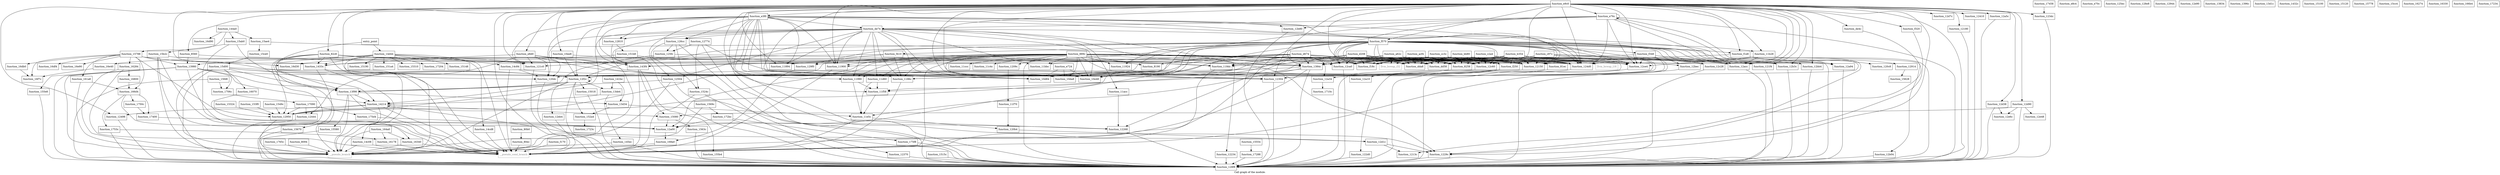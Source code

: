 digraph "Call graph of the module." {
  label="Call graph of the module.";
  node [shape=record];

  Node_function_d208 [label="{function_d208}"];
  Node_function_1186c [label="{function_1186c}"];
  Node_function_e8c4 [label="{function_e8c4}"];
  Node_function_e8d0 [label="{function_e8d0}"];
  Node_function_11894 [label="{function_11894}"];
  Node_function_d674 [label="{function_d674}"];
  Node_function_e9c0 [label="{function_e9c0}"];
  Node_function_dd58 [label="{function_dd58}"];
  Node_function_e724 [label="{function_e724}"];
  Node_function_f570 [label="{function_f570}"];
  Node_function_f170 [label="{function_f170}"];
  Node_function_118dc [label="{function_118dc}"];
  Node_function_f18c [label="{function_f18c}"];
  Node_function_f1e8 [label="{function_f1e8}"];
  Node_function_11900 [label="{function_11900}"];
  Node_function_10da8 [label="{function_10da8}"];
  Node_function_11ccc [label="{function_11ccc}"];
  Node_function_10e48 [label="{function_10e48}"];
  Node_function_11924 [label="{function_11924}"];
  Node_function_dda8 [label="{function_dda8}"];
  Node_function_de4c [label="{function_de4c}"];
  Node_function_11f70 [label="{function_11f70}"];
  Node_function_10d84 [label="{function_10d84}"];
  Node_function_e76c [label="{function_e76c}"];
  Node_function_11990 [label="{function_11990}"];
  Node_function_f250 [label="{function_f250}"];
  Node_function_f320 [label="{function_f320}"];
  Node_function_11acc [label="{function_11acc}"];
  Node_function_f348 [label="{function_f348}"];
  Node_function_11b28 [label="{function_11b28}"];
  Node_function_11d60 [label="{function_11d60}"];
  Node_function_10ee8 [label="{function_10ee8}"];
  Node_function_11e5c [label="{function_11e5c}"];
  Node_function_de74 [label="{function_de74}"];
  Node_function_e3f0 [label="{function_e3f0}"];
  Node_function_e70c [label="{function_e70c}"];
  Node_function_11bbc [label="{function_11bbc}"];
  Node_function_f410 [label="{function_f410}"];
  Node_function_11c4c [label="{function_11c4c}"];
  Node_function_1209c [label="{function_1209c}"];
  Node_function_120b4 [label="{function_120b4}"];
  Node_function_120c8 [label="{function_120c8}"];
  Node_function_120dc [label="{function_120dc}"];
  Node_function_1213c [label="{function_1213c}"];
  Node_function_12150 [label="{function_12150}"];
  Node_function_145ec [label="{function_145ec}"];
  Node_function_12180 [label="{function_12180}"];
  Node_function_121c0 [label="{function_121c0}"];
  Node_function_121f4 [label="{function_121f4}"];
  Node_function_12234 [label="{function_12234}"];
  Node_function_12268 [label="{function_12268}"];
  Node_function_1229c [label="{function_1229c}"];
  Node_function_122d0 [label="{function_122d0}"];
  Node_function_12304 [label="{function_12304}"];
  Node_function_12370 [label="{function_12370}"];
  Node_function_123dc [label="{function_123dc}"];
  Node_function_12410 [label="{function_12410}"];
  Node_function_12444 [label="{function_12444}"];
  Node_function_12498 [label="{function_12498}"];
  Node_function_124d0 [label="{function_124d0}"];
  Node_function_12504 [label="{function_12504}"];
  Node_function_125ec [label="{function_125ec}"];
  Node_function_125fc [label="{function_125fc}"];
  Node_function_126cc [label="{function_126cc}"];
  Node_function_12774 [label="{function_12774}"];
  Node_function_12810 [label="{function_12810}"];
  Node_function_128e8 [label="{function_128e8}"];
  Node_function_128f8 [label="{function_128f8}"];
  Node_function_12914 [label="{function_12914}"];
  Node_function_12944 [label="{function_12944}"];
  Node_function_12950 [label="{function_12950}"];
  Node_function_129f0 [label="{function_129f0}"];
  Node_function_12a00 [label="{function_12a00}"];
  Node_function_12a10 [label="{function_12a10}"];
  Node_function_12a34 [label="{function_12a34}"];
  Node_function_12a5c [label="{function_12a5c}"];
  Node_function_12a94 [label="{function_12a94}"];
  Node_function_12acc [label="{function_12acc}"];
  Node_function_12b04 [label="{function_12b04}"];
  Node_function_12b3c [label="{function_12b3c}"];
  Node_function_12b80 [label="{function_12b80}"];
  Node_function_12bb4 [label="{function_12bb4}"];
  Node_function_12bec [label="{function_12bec}"];
  Node_function_12c28 [label="{function_12c28}"];
  Node_function_12c60 [label="{function_12c60}"];
  Node_function_12ca0 [label="{function_12ca0}"];
  Node_function_12ce4 [label="{function_12ce4}"];
  Node_function_12d1c [label="{function_12d1c}"];
  Node_function_12d38 [label="{function_12d38}"];
  Node_function_12d7c [label="{function_12d7c}"];
  Node_function_12d90 [label="{function_12d90}"];
  Node_function_12e48 [label="{function_12e48}"];
  Node_function_12e6c [label="{function_12e6c}"];
  Node_function_12e90 [label="{function_12e90}"];
  Node_function_12eb4 [label="{function_12eb4}"];
  Node_function_12f2c [label="{function_12f2c}"];
  Node_function_13834 [label="{function_13834}"];
  Node_function_1384c [label="{function_1384c}"];
  Node_function_1396c [label="{function_1396c}"];
  Node_function_13980 [label="{function_13980}"];
  Node_function_13d1c [label="{function_13d1c}"];
  Node_function_13d34 [label="{function_13d34}"];
  Node_function_13de4 [label="{function_13de4}"];
  Node_function_13f98 [label="{function_13f98}"];
  Node_function_141bc [label="{function_141bc}"];
  Node_function_14214 [label="{function_14214}"];
  Node_function_1432c [label="{function_1432c}"];
  Node_function_1433c [label="{function_1433c}"];
  Node_function_143f4 [label="{function_143f4}"];
  Node_function_144a0 [label="{function_144a0}"];
  Node_function_14c08 [label="{function_14c08}"];
  Node_function_14c84 [label="{function_14c84}"];
  Node_function_14cd8 [label="{function_14cd8}"];
  Node_function_14d44 [label="{function_14d44}"];
  Node_function_15018 [label="{function_15018}"];
  Node_function_15080 [label="{function_15080}"];
  Node_function_15100 [label="{function_15100}"];
  Node_function_15120 [label="{function_15120}"];
  Node_function_15148 [label="{function_15148}"];
  Node_function_1515c [label="{function_1515c}"];
  Node_function_15190 [label="{function_15190}"];
  Node_function_151a4 [label="{function_151a4}"];
  Node_function_151b8 [label="{function_151b8}"];
  Node_function_1524c [label="{function_1524c}"];
  Node_function_152a4 [label="{function_152a4}"];
  Node_function_15310 [label="{function_15310}"];
  Node_function_15324 [label="{function_15324}"];
  Node_function_153f0 [label="{function_153f0}"];
  Node_function_1549c [label="{function_1549c}"];
  Node_function_15554 [label="{function_15554}"];
  Node_function_15580 [label="{function_15580}"];
  Node_function_155b4 [label="{function_155b4}"];
  Node_function_155e8 [label="{function_155e8}"];
  Node_function_15628 [label="{function_15628}"];
  Node_function_1563c [label="{function_1563c}"];
  Node_function_15670 [label="{function_15670}"];
  Node_function_1569c [label="{function_1569c}"];
  Node_function_15778 [label="{function_15778}"];
  Node_function_15788 [label="{function_15788}"];
  Node_function_15ab0 [label="{function_15ab0}"];
  Node_function_15ae4 [label="{function_15ae4}"];
  Node_function_15b2c [label="{function_15b2c}"];
  Node_function_15cc4 [label="{function_15cc4}"];
  Node_function_15ce0 [label="{function_15ce0}"];
  Node_function_15d00 [label="{function_15d00}"];
  Node_function_15fd8 [label="{function_15fd8}"];
  Node_function_16070 [label="{function_16070}"];
  Node_function_16178 [label="{function_16178}"];
  Node_function_161a8 [label="{function_161a8}"];
  Node_function_16274 [label="{function_16274}"];
  Node_function_16284 [label="{function_16284}"];
  Node_function_16330 [label="{function_16330}"];
  Node_function_16340 [label="{function_16340}"];
  Node_function_164a0 [label="{function_164a0}"];
  Node_function_166b4 [label="{function_166b4}"];
  Node_function_166d4 [label="{function_166d4}"];
  Node_function_16800 [label="{function_16800}"];
  Node_function_168a0 [label="{function_168a0}"];
  Node_function_16d30 [label="{function_16d30}"];
  Node_function_16d90 [label="{function_16d90}"];
  Node_function_16db0 [label="{function_16db0}"];
  Node_function_16df4 [label="{function_16df4}"];
  Node_function_16e40 [label="{function_16e40}"];
  Node_function_16e90 [label="{function_16e90}"];
  Node_function_16f7c [label="{function_16f7c}"];
  Node_function_1706c [label="{function_1706c}"];
  Node_function_17090 [label="{function_17090}"];
  Node_function_1710c [label="{function_1710c}"];
  Node_function_17204 [label="{function_17204}"];
  Node_function_17234 [label="{function_17234}"];
  Node_function_1723c [label="{function_1723c}"];
  Node_function_17288 [label="{function_17288}"];
  Node_function_172bc [label="{function_172bc}"];
  Node_function_17400 [label="{function_17400}"];
  Node_function_17458 [label="{function_17458}"];
  Node_function_1750c [label="{function_1750c}"];
  Node_function_1753c [label="{function_1753c}"];
  Node_function_175d4 [label="{function_175d4}"];
  Node_function_175f8 [label="{function_175f8}"];
  Node_function_1765c [label="{function_1765c}"];
  Node_llvm_bswap_i32 [color="gray50", fontcolor="gray50", label="{llvm_bswap_i32}"];
  Node_llvm_bswap_i16 [color="gray50", fontcolor="gray50", label="{llvm_bswap_i16}"];
  Node___pseudo_branch [color="gray50", fontcolor="gray50", label="{__pseudo_branch}"];
  Node___pseudo_cond_branch [color="gray50", fontcolor="gray50", label="{__pseudo_cond_branch}"];
  Node_function_8094 [label="{function_8094}"];
  Node_function_80b0 [label="{function_80b0}"];
  Node_function_80ec [label="{function_80ec}"];
  Node_entry_point [label="{entry_point}"];
  Node_function_8190 [label="{function_8190}"];
  Node_function_81ec [label="{function_81ec}"];
  Node_function_8258 [label="{function_8258}"];
  Node_function_82c8 [label="{function_82c8}"];
  Node_function_8560 [label="{function_8560}"];
  Node_function_889c [label="{function_889c}"];
  Node_function_a62c [label="{function_a62c}"];
  Node_function_acf4 [label="{function_acf4}"];
  Node_function_b354 [label="{function_b354}"];
  Node_function_bb80 [label="{function_bb80}"];
  Node_function_c2a4 [label="{function_c2a4}"];
  Node_function_11f58 [label="{function_11f58}"];
  Node_function_c97c [label="{function_c97c}"];
  Node_function_cc3c [label="{function_cc3c}"];
  Node_function_d208 -> Node_function_dd58;
  Node_function_d208 -> Node_function_118dc;
  Node_function_d208 -> Node_function_f18c;
  Node_function_d208 -> Node_function_10e48;
  Node_function_d208 -> Node_function_dda8;
  Node_function_d208 -> Node_function_10d84;
  Node_function_d208 -> Node_function_12150;
  Node_function_d208 -> Node_function_124d0;
  Node_function_d208 -> Node_function_12c60;
  Node_function_d208 -> Node_function_12ca0;
  Node_function_d208 -> Node_function_12ce4;
  Node_function_d208 -> Node_function_1384c;
  Node_function_d208 -> Node_llvm_bswap_i32;
  Node_function_d208 -> Node_function_8258;
  Node_function_1186c -> Node___pseudo_cond_branch;
  Node_function_e8d0 -> Node_function_10da8;
  Node_function_e8d0 -> Node_function_10e48;
  Node_function_e8d0 -> Node_function_10d84;
  Node_function_e8d0 -> Node_function_120dc;
  Node_function_e8d0 -> Node_function_121c0;
  Node_function_e8d0 -> Node_function_12444;
  Node_function_e8d0 -> Node_function_1433c;
  Node_function_e8d0 -> Node_function_143f4;
  Node_function_d674 -> Node_function_1186c;
  Node_function_d674 -> Node_function_dd58;
  Node_function_d674 -> Node_function_118dc;
  Node_function_d674 -> Node_function_f18c;
  Node_function_d674 -> Node_function_10da8;
  Node_function_d674 -> Node_function_10e48;
  Node_function_d674 -> Node_function_dda8;
  Node_function_d674 -> Node_function_10d84;
  Node_function_d674 -> Node_function_f250;
  Node_function_d674 -> Node_function_11bbc;
  Node_function_d674 -> Node_function_120dc;
  Node_function_d674 -> Node_function_12150;
  Node_function_d674 -> Node_function_12268;
  Node_function_d674 -> Node_function_124d0;
  Node_function_d674 -> Node_function_12a34;
  Node_function_d674 -> Node_function_12c60;
  Node_function_d674 -> Node_function_12ca0;
  Node_function_d674 -> Node_function_12ce4;
  Node_function_d674 -> Node_function_1384c;
  Node_function_d674 -> Node_function_8190;
  Node_function_d674 -> Node_function_8258;
  Node_function_e9c0 -> Node_function_1186c;
  Node_function_e9c0 -> Node_function_e8d0;
  Node_function_e9c0 -> Node_function_11894;
  Node_function_e9c0 -> Node_function_f570;
  Node_function_e9c0 -> Node_function_f18c;
  Node_function_e9c0 -> Node_function_f1e8;
  Node_function_e9c0 -> Node_function_11900;
  Node_function_e9c0 -> Node_function_10da8;
  Node_function_e9c0 -> Node_function_10e48;
  Node_function_e9c0 -> Node_function_de4c;
  Node_function_e9c0 -> Node_function_10d84;
  Node_function_e9c0 -> Node_function_e76c;
  Node_function_e9c0 -> Node_function_f250;
  Node_function_e9c0 -> Node_function_f320;
  Node_function_e9c0 -> Node_function_11b28;
  Node_function_e9c0 -> Node_function_10ee8;
  Node_function_e9c0 -> Node_function_e3f0;
  Node_function_e9c0 -> Node_function_12180;
  Node_function_e9c0 -> Node_function_121c0;
  Node_function_e9c0 -> Node_function_121f4;
  Node_function_e9c0 -> Node_function_1229c;
  Node_function_e9c0 -> Node_function_12304;
  Node_function_e9c0 -> Node_function_123dc;
  Node_function_e9c0 -> Node_function_12410;
  Node_function_e9c0 -> Node_function_12498;
  Node_function_e9c0 -> Node_function_124d0;
  Node_function_e9c0 -> Node_function_128f8;
  Node_function_e9c0 -> Node_function_12a5c;
  Node_function_e9c0 -> Node_function_12acc;
  Node_function_e9c0 -> Node_function_12b3c;
  Node_function_e9c0 -> Node_function_12bb4;
  Node_function_e9c0 -> Node_function_12c28;
  Node_function_e9c0 -> Node_function_12ce4;
  Node_function_e9c0 -> Node_function_12d38;
  Node_function_e9c0 -> Node_function_12d7c;
  Node_function_e9c0 -> Node_function_12d90;
  Node_function_e9c0 -> Node_function_1433c;
  Node_function_e9c0 -> Node_function_143f4;
  Node_function_e9c0 -> Node___pseudo_cond_branch;
  Node_function_e9c0 -> Node_function_82c8;
  Node_function_e9c0 -> Node_function_8560;
  Node_function_e9c0 -> Node_function_11f58;
  Node_function_e724 -> Node_function_10da8;
  Node_function_e724 -> Node_function_10e48;
  Node_function_e724 -> Node_function_10d84;
  Node_function_f570 -> Node_function_dd58;
  Node_function_f570 -> Node_function_f18c;
  Node_function_f570 -> Node_function_f1e8;
  Node_function_f570 -> Node_function_10da8;
  Node_function_f570 -> Node_function_10e48;
  Node_function_f570 -> Node_function_11924;
  Node_function_f570 -> Node_function_dda8;
  Node_function_f570 -> Node_function_10d84;
  Node_function_f570 -> Node_function_f348;
  Node_function_f570 -> Node_function_11b28;
  Node_function_f570 -> Node_function_f410;
  Node_function_f570 -> Node_function_12150;
  Node_function_f570 -> Node_function_121c0;
  Node_function_f570 -> Node_function_121f4;
  Node_function_f570 -> Node_function_12304;
  Node_function_f570 -> Node_function_124d0;
  Node_function_f570 -> Node_function_128f8;
  Node_function_f570 -> Node_function_129f0;
  Node_function_f570 -> Node_function_12a00;
  Node_function_f570 -> Node_function_12acc;
  Node_function_f570 -> Node_function_12b3c;
  Node_function_f570 -> Node_function_12bb4;
  Node_function_f570 -> Node_function_12bec;
  Node_function_f570 -> Node_function_12c28;
  Node_function_f570 -> Node_function_12c60;
  Node_function_f570 -> Node_function_12ca0;
  Node_function_f570 -> Node_function_12ce4;
  Node_function_f570 -> Node_function_1384c;
  Node_function_f570 -> Node_function_1433c;
  Node_function_f570 -> Node_llvm_bswap_i32;
  Node_function_f570 -> Node___pseudo_cond_branch;
  Node_function_f570 -> Node_function_11f58;
  Node_function_f170 -> Node___pseudo_cond_branch;
  Node_function_118dc -> Node___pseudo_cond_branch;
  Node_function_f1e8 -> Node_function_120c8;
  Node_function_f1e8 -> Node_function_1213c;
  Node_function_f1e8 -> Node_function_12150;
  Node_function_f1e8 -> Node_function_12914;
  Node_function_11900 -> Node___pseudo_cond_branch;
  Node_function_de4c -> Node_function_1229c;
  Node_function_11f70 -> Node_function_120b4;
  Node_function_e76c -> Node_function_e76c;
  Node_function_e76c -> Node_function_de74;
  Node_function_e76c -> Node_function_12304;
  Node_function_e76c -> Node_function_124d0;
  Node_function_e76c -> Node_function_128f8;
  Node_function_e76c -> Node_function_12a94;
  Node_function_e76c -> Node_function_12acc;
  Node_function_e76c -> Node_function_12b80;
  Node_function_e76c -> Node_function_12ca0;
  Node_function_e76c -> Node_function_12ce4;
  Node_function_e76c -> Node_function_143f4;
  Node_function_11990 -> Node_function_11e5c;
  Node_function_11990 -> Node_function_11f58;
  Node_function_f250 -> Node_function_1186c;
  Node_function_f250 -> Node_function_10da8;
  Node_function_f250 -> Node_function_10e48;
  Node_function_f250 -> Node_function_10d84;
  Node_function_f250 -> Node_function_12a10;
  Node_function_f250 -> Node_function_11f58;
  Node_function_f320 -> Node_function_1229c;
  Node_function_11acc -> Node_function_12268;
  Node_function_f348 -> Node_function_11900;
  Node_function_f348 -> Node_function_12304;
  Node_function_f348 -> Node_function_12acc;
  Node_function_f348 -> Node_function_12ce4;
  Node_function_f348 -> Node___pseudo_cond_branch;
  Node_function_11b28 -> Node_function_124d0;
  Node_function_11b28 -> Node_function_128f8;
  Node_function_11b28 -> Node_function_12acc;
  Node_function_11b28 -> Node_function_12b04;
  Node_function_11b28 -> Node_function_12ce4;
  Node_function_11d60 -> Node_function_11e5c;
  Node_function_11d60 -> Node_function_11f58;
  Node_function_10ee8 -> Node_function_118dc;
  Node_function_10ee8 -> Node_function_12f2c;
  Node_function_11e5c -> Node_function_120b4;
  Node_function_11e5c -> Node___pseudo_cond_branch;
  Node_function_de74 -> Node_function_1186c;
  Node_function_de74 -> Node_function_11894;
  Node_function_de74 -> Node_function_11900;
  Node_function_de74 -> Node_function_10da8;
  Node_function_de74 -> Node_function_10e48;
  Node_function_de74 -> Node_function_10d84;
  Node_function_de74 -> Node_function_11990;
  Node_function_de74 -> Node_function_11acc;
  Node_function_de74 -> Node_function_11d60;
  Node_function_de74 -> Node_function_11bbc;
  Node_function_de74 -> Node_function_120dc;
  Node_function_de74 -> Node_function_12234;
  Node_function_de74 -> Node_function_1229c;
  Node_function_de74 -> Node_function_124d0;
  Node_function_de74 -> Node_function_12504;
  Node_function_de74 -> Node_function_126cc;
  Node_function_de74 -> Node_function_12810;
  Node_function_de74 -> Node_function_12950;
  Node_function_de74 -> Node_function_143f4;
  Node_function_e3f0 -> Node_function_1186c;
  Node_function_e3f0 -> Node_function_11894;
  Node_function_e3f0 -> Node_function_11900;
  Node_function_e3f0 -> Node_function_10da8;
  Node_function_e3f0 -> Node_function_10e48;
  Node_function_e3f0 -> Node_function_10d84;
  Node_function_e3f0 -> Node_function_11990;
  Node_function_e3f0 -> Node_function_de74;
  Node_function_e3f0 -> Node_function_120dc;
  Node_function_e3f0 -> Node_function_12150;
  Node_function_e3f0 -> Node_function_121c0;
  Node_function_e3f0 -> Node_function_12268;
  Node_function_e3f0 -> Node_function_1229c;
  Node_function_e3f0 -> Node_function_124d0;
  Node_function_e3f0 -> Node_function_12504;
  Node_function_e3f0 -> Node_function_126cc;
  Node_function_e3f0 -> Node_function_12810;
  Node_function_e3f0 -> Node_function_12a94;
  Node_function_e3f0 -> Node_function_12b80;
  Node_function_e3f0 -> Node_function_12ce4;
  Node_function_e3f0 -> Node_function_12f2c;
  Node_function_e3f0 -> Node_function_143f4;
  Node_function_f410 -> Node_function_1186c;
  Node_function_f410 -> Node_function_118dc;
  Node_function_f410 -> Node_function_12f2c;
  Node_function_f410 -> Node_function_13980;
  Node_function_1209c -> Node_function_11f70;
  Node_function_120b4 -> Node_function_12d1c;
  Node_function_120dc -> Node_function_128f8;
  Node_function_12150 -> Node_function_122d0;
  Node_function_145ec -> Node_function_128f8;
  Node_function_145ec -> Node___pseudo_branch;
  Node_function_12180 -> Node_function_128f8;
  Node_function_121c0 -> Node_function_128f8;
  Node_function_121f4 -> Node_function_128f8;
  Node_function_12234 -> Node_function_128f8;
  Node_function_12268 -> Node_function_128f8;
  Node_function_1229c -> Node_function_128f8;
  Node_function_122d0 -> Node_function_128f8;
  Node_function_12304 -> Node_function_128f8;
  Node_function_12370 -> Node_function_128f8;
  Node_function_123dc -> Node_function_128f8;
  Node_function_12410 -> Node_function_128f8;
  Node_function_12444 -> Node_function_128f8;
  Node_function_12498 -> Node_function_128f8;
  Node_function_124d0 -> Node_function_128f8;
  Node_function_12504 -> Node_function_128f8;
  Node_function_12504 -> Node_function_13f98;
  Node_function_12504 -> Node___pseudo_branch;
  Node_function_125fc -> Node_function_12f2c;
  Node_function_125fc -> Node_function_1384c;
  Node_function_125fc -> Node_function_13f98;
  Node_function_126cc -> Node_function_12370;
  Node_function_126cc -> Node_function_125fc;
  Node_function_126cc -> Node_function_128f8;
  Node_function_126cc -> Node_function_1524c;
  Node_function_12774 -> Node_function_12304;
  Node_function_12774 -> Node_function_125fc;
  Node_function_12774 -> Node_function_128f8;
  Node_function_12774 -> Node_function_1524c;
  Node_function_12810 -> Node_function_151b8;
  Node_function_12810 -> Node___pseudo_branch;
  Node_function_12914 -> Node_function_15628;
  Node_function_12950 -> Node___pseudo_branch;
  Node_function_129f0 -> Node_function_168a0;
  Node_function_12a00 -> Node_function_168a0;
  Node_function_12a34 -> Node_function_1710c;
  Node_function_12a5c -> Node_function_128f8;
  Node_function_12a94 -> Node_function_128f8;
  Node_function_12acc -> Node_function_128f8;
  Node_function_12b04 -> Node_function_128f8;
  Node_function_12b3c -> Node_function_128f8;
  Node_function_12b80 -> Node_function_128f8;
  Node_function_12bb4 -> Node_function_128f8;
  Node_function_12bec -> Node_function_128f8;
  Node_function_12c28 -> Node_function_128f8;
  Node_function_12c60 -> Node_function_128f8;
  Node_function_12ca0 -> Node_function_128f8;
  Node_function_12ce4 -> Node_function_128f8;
  Node_function_12d1c -> Node_function_1213c;
  Node_function_12d1c -> Node_function_1229c;
  Node_function_12d38 -> Node_function_128f8;
  Node_function_12d38 -> Node_function_12e6c;
  Node_function_12d90 -> Node_function_128f8;
  Node_function_12d90 -> Node_function_12e48;
  Node_function_12d90 -> Node_function_12e6c;
  Node_function_12d90 -> Node_function_15080;
  Node_function_12eb4 -> Node___pseudo_cond_branch;
  Node_function_12f2c -> Node_function_128f8;
  Node_function_12f2c -> Node_function_12eb4;
  Node_function_12f2c -> Node_function_12f2c;
  Node_function_12f2c -> Node_function_13de4;
  Node_function_12f2c -> Node_function_13f98;
  Node_function_12f2c -> Node_function_14214;
  Node_function_12f2c -> Node_function_15018;
  Node_function_12f2c -> Node_function_152a4;
  Node_function_12f2c -> Node___pseudo_branch;
  Node_function_1384c -> Node_function_11e5c;
  Node_function_1384c -> Node_function_128f8;
  Node_function_1384c -> Node_function_12950;
  Node_function_1384c -> Node_function_12f2c;
  Node_function_1384c -> Node___pseudo_branch;
  Node_function_13980 -> Node_function_128f8;
  Node_function_13980 -> Node_function_12a00;
  Node_function_13980 -> Node_function_12f2c;
  Node_function_13980 -> Node_function_13f98;
  Node_function_13980 -> Node_function_14214;
  Node_function_13980 -> Node_function_155e8;
  Node_function_13980 -> Node___pseudo_branch;
  Node_function_13d34 -> Node_function_11e5c;
  Node_function_13d34 -> Node_function_152a4;
  Node_function_13de4 -> Node_function_145ec;
  Node_function_13de4 -> Node_function_14214;
  Node_function_13f98 -> Node_function_13d34;
  Node_function_13f98 -> Node_function_14214;
  Node_function_13f98 -> Node_function_15580;
  Node_function_13f98 -> Node___pseudo_branch;
  Node_function_13f98 -> Node___pseudo_cond_branch;
  Node_function_141bc -> Node_function_13d34;
  Node_function_141bc -> Node_function_13de4;
  Node_function_14214 -> Node_function_12498;
  Node_function_14214 -> Node_function_12950;
  Node_function_14214 -> Node_function_12d1c;
  Node_function_14214 -> Node_function_14214;
  Node_function_14214 -> Node_function_15080;
  Node_function_14214 -> Node___pseudo_branch;
  Node_function_14214 -> Node___pseudo_cond_branch;
  Node_function_1433c -> Node_function_14c08;
  Node_function_1433c -> Node_function_15670;
  Node_function_1433c -> Node___pseudo_branch;
  Node_function_1433c -> Node___pseudo_cond_branch;
  Node_function_143f4 -> Node_function_15080;
  Node_function_143f4 -> Node_function_155b4;
  Node_function_143f4 -> Node___pseudo_cond_branch;
  Node_function_144a0 -> Node_function_15788;
  Node_function_144a0 -> Node_function_15ab0;
  Node_function_144a0 -> Node_function_15ae4;
  Node_function_144a0 -> Node_function_16d90;
  Node_function_14c08 -> Node___pseudo_branch;
  Node_function_14c08 -> Node___pseudo_cond_branch;
  Node_function_14c84 -> Node_function_120dc;
  Node_function_14c84 -> Node_function_12304;
  Node_function_14c84 -> Node___pseudo_cond_branch;
  Node_function_14cd8 -> Node___pseudo_cond_branch;
  Node_function_14d44 -> Node_function_12950;
  Node_function_14d44 -> Node_function_1433c;
  Node_function_14d44 -> Node_function_14c84;
  Node_function_14d44 -> Node_function_14cd8;
  Node_function_14d44 -> Node_function_15148;
  Node_function_14d44 -> Node_function_15190;
  Node_function_14d44 -> Node_function_151a4;
  Node_function_14d44 -> Node_function_15310;
  Node_function_14d44 -> Node_function_16e40;
  Node_function_14d44 -> Node_function_17204;
  Node_function_14d44 -> Node___pseudo_branch;
  Node_function_14d44 -> Node___pseudo_cond_branch;
  Node_function_15018 -> Node_function_128f8;
  Node_function_15080 -> Node_function_12a00;
  Node_function_15080 -> Node_function_1563c;
  Node_function_1515c -> Node_function_128f8;
  Node_function_151b8 -> Node_function_128f8;
  Node_function_151b8 -> Node_function_129f0;
  Node_function_151b8 -> Node_function_16d30;
  Node_function_1524c -> Node_function_128f8;
  Node_function_1524c -> Node___pseudo_cond_branch;
  Node_function_152a4 -> Node_function_1723c;
  Node_function_15324 -> Node_function_12950;
  Node_function_153f0 -> Node_function_12950;
  Node_function_1549c -> Node_function_12950;
  Node_function_15554 -> Node_function_17288;
  Node_function_15580 -> Node_function_128f8;
  Node_function_155b4 -> Node_function_128f8;
  Node_function_155e8 -> Node_function_128f8;
  Node_function_1563c -> Node_function_128f8;
  Node_function_15670 -> Node_function_128f8;
  Node_function_1569c -> Node_function_172bc;
  Node_function_1569c -> Node___pseudo_branch;
  Node_function_15788 -> Node_function_12950;
  Node_function_15788 -> Node_function_12f2c;
  Node_function_15788 -> Node_function_13980;
  Node_function_15788 -> Node_function_161a8;
  Node_function_15788 -> Node_function_16284;
  Node_function_15788 -> Node_function_166d4;
  Node_function_15788 -> Node_function_16d30;
  Node_function_15788 -> Node_function_16db0;
  Node_function_15788 -> Node_function_16df4;
  Node_function_15788 -> Node_function_16e90;
  Node_function_15788 -> Node_function_16f7c;
  Node_function_15ab0 -> Node_function_13f98;
  Node_function_15ab0 -> Node_function_15b2c;
  Node_function_15ab0 -> Node___pseudo_cond_branch;
  Node_function_15ae4 -> Node_function_1384c;
  Node_function_15ae4 -> Node_function_15ce0;
  Node_function_15b2c -> Node_function_124d0;
  Node_function_15b2c -> Node_function_16340;
  Node_function_15b2c -> Node___pseudo_branch;
  Node_function_15b2c -> Node___pseudo_cond_branch;
  Node_function_15ce0 -> Node_function_15d00;
  Node_function_15d00 -> Node_function_120dc;
  Node_function_15d00 -> Node_function_12304;
  Node_function_15d00 -> Node_function_128f8;
  Node_function_15d00 -> Node_function_12f2c;
  Node_function_15d00 -> Node_function_13f98;
  Node_function_15d00 -> Node_function_16070;
  Node_function_15d00 -> Node_function_1706c;
  Node_function_15d00 -> Node___pseudo_branch;
  Node_function_15fd8 -> Node_function_128f8;
  Node_function_15fd8 -> Node_function_1706c;
  Node_function_16070 -> Node_function_12a00;
  Node_function_16178 -> Node___pseudo_cond_branch;
  Node_function_161a8 -> Node_function_166d4;
  Node_function_161a8 -> Node___pseudo_branch;
  Node_function_16284 -> Node_function_16800;
  Node_function_16284 -> Node___pseudo_branch;
  Node_function_16284 -> Node___pseudo_cond_branch;
  Node_function_16340 -> Node___pseudo_branch;
  Node_function_16340 -> Node___pseudo_cond_branch;
  Node_function_164a0 -> Node_function_16178;
  Node_function_164a0 -> Node_function_16340;
  Node_function_164a0 -> Node___pseudo_branch;
  Node_function_166d4 -> Node_function_17400;
  Node_function_166d4 -> Node_function_1750c;
  Node_function_166d4 -> Node_function_1753c;
  Node_function_166d4 -> Node___pseudo_cond_branch;
  Node_function_16800 -> Node_function_166d4;
  Node_function_168a0 -> Node___pseudo_branch;
  Node_function_168a0 -> Node___pseudo_cond_branch;
  Node_function_16db0 -> Node_function_16f7c;
  Node_function_16e40 -> Node_function_16f7c;
  Node_function_1706c -> Node_function_17090;
  Node_function_17090 -> Node_function_12444;
  Node_function_17090 -> Node_function_12950;
  Node_function_17090 -> Node_function_175d4;
  Node_function_17288 -> Node_function_128f8;
  Node_function_172bc -> Node_function_128f8;
  Node_function_172bc -> Node_function_12a00;
  Node_function_172bc -> Node_function_175f8;
  Node_function_17400 -> Node_function_12268;
  Node_function_17458 -> Node_function_123dc;
  Node_function_1750c -> Node_function_17400;
  Node_function_1753c -> Node_function_128f8;
  Node_function_1753c -> Node_function_16178;
  Node_function_175d4 -> Node_function_12a00;
  Node_function_175f8 -> Node_function_128f8;
  Node_function_1765c -> Node___pseudo_branch;
  Node_function_8094 -> Node___pseudo_branch;
  Node_function_80b0 -> Node_function_80ec;
  Node_function_80ec -> Node___pseudo_cond_branch;
  Node_entry_point -> Node_function_14214;
  Node_entry_point -> Node_function_14d44;
  Node_function_81ec -> Node_function_12a34;
  Node_function_8258 -> Node_function_11990;
  Node_function_82c8 -> Node_function_118dc;
  Node_function_82c8 -> Node_function_121c0;
  Node_function_82c8 -> Node_function_128f8;
  Node_function_82c8 -> Node_function_1384c;
  Node_function_82c8 -> Node_function_13f98;
  Node_function_82c8 -> Node_function_1433c;
  Node_function_82c8 -> Node_llvm_bswap_i32;
  Node_function_82c8 -> Node___pseudo_branch;
  Node_function_82c8 -> Node___pseudo_cond_branch;
  Node_function_8560 -> Node_function_1384c;
  Node_function_8560 -> Node_function_13980;
  Node_function_889c -> Node_function_1186c;
  Node_function_889c -> Node_function_11894;
  Node_function_889c -> Node_function_f18c;
  Node_function_889c -> Node_function_11900;
  Node_function_889c -> Node_function_10da8;
  Node_function_889c -> Node_function_11ccc;
  Node_function_889c -> Node_function_10e48;
  Node_function_889c -> Node_function_11924;
  Node_function_889c -> Node_function_10d84;
  Node_function_889c -> Node_function_11990;
  Node_function_889c -> Node_function_11d60;
  Node_function_889c -> Node_function_11bbc;
  Node_function_889c -> Node_function_11c4c;
  Node_function_889c -> Node_function_1209c;
  Node_function_889c -> Node_function_12150;
  Node_function_889c -> Node_function_121f4;
  Node_function_889c -> Node_function_12304;
  Node_function_889c -> Node_function_124d0;
  Node_function_889c -> Node_function_128f8;
  Node_function_889c -> Node_function_12950;
  Node_function_889c -> Node_function_129f0;
  Node_function_889c -> Node_function_12a00;
  Node_function_889c -> Node_function_12acc;
  Node_function_889c -> Node_function_12b3c;
  Node_function_889c -> Node_function_12bb4;
  Node_function_889c -> Node_function_12c28;
  Node_function_889c -> Node_function_12ca0;
  Node_function_889c -> Node_function_12ce4;
  Node_function_889c -> Node_function_1384c;
  Node_function_889c -> Node_function_143f4;
  Node_function_889c -> Node_llvm_bswap_i32;
  Node_function_889c -> Node___pseudo_cond_branch;
  Node_function_889c -> Node_function_8190;
  Node_function_889c -> Node_function_8258;
  Node_function_a62c -> Node_function_dd58;
  Node_function_a62c -> Node_function_118dc;
  Node_function_a62c -> Node_function_f18c;
  Node_function_a62c -> Node_function_dda8;
  Node_function_a62c -> Node_function_f250;
  Node_function_a62c -> Node_function_12150;
  Node_function_a62c -> Node_function_124d0;
  Node_function_a62c -> Node_function_12c60;
  Node_function_a62c -> Node_function_12ca0;
  Node_function_a62c -> Node_function_12ce4;
  Node_function_a62c -> Node_function_1384c;
  Node_function_a62c -> Node_llvm_bswap_i32;
  Node_function_a62c -> Node_function_8258;
  Node_function_acf4 -> Node_function_dd58;
  Node_function_acf4 -> Node_function_f18c;
  Node_function_acf4 -> Node_function_dda8;
  Node_function_acf4 -> Node_function_f250;
  Node_function_acf4 -> Node_function_12150;
  Node_function_acf4 -> Node_function_124d0;
  Node_function_acf4 -> Node_function_12c60;
  Node_function_acf4 -> Node_function_12ca0;
  Node_function_acf4 -> Node_function_12ce4;
  Node_function_acf4 -> Node_function_1384c;
  Node_function_acf4 -> Node_llvm_bswap_i32;
  Node_function_acf4 -> Node_function_8258;
  Node_function_b354 -> Node_function_dd58;
  Node_function_b354 -> Node_function_f18c;
  Node_function_b354 -> Node_function_dda8;
  Node_function_b354 -> Node_function_f250;
  Node_function_b354 -> Node_function_12150;
  Node_function_b354 -> Node_function_12304;
  Node_function_b354 -> Node_function_124d0;
  Node_function_b354 -> Node_function_12acc;
  Node_function_b354 -> Node_function_12bec;
  Node_function_b354 -> Node_function_12c60;
  Node_function_b354 -> Node_function_12ca0;
  Node_function_b354 -> Node_function_12ce4;
  Node_function_b354 -> Node_function_12f2c;
  Node_function_b354 -> Node_function_1384c;
  Node_function_b354 -> Node_llvm_bswap_i32;
  Node_function_b354 -> Node_function_8258;
  Node_function_bb80 -> Node_function_dd58;
  Node_function_bb80 -> Node_function_f18c;
  Node_function_bb80 -> Node_function_dda8;
  Node_function_bb80 -> Node_function_f250;
  Node_function_bb80 -> Node_function_12150;
  Node_function_bb80 -> Node_function_124d0;
  Node_function_bb80 -> Node_function_12c60;
  Node_function_bb80 -> Node_function_12ca0;
  Node_function_bb80 -> Node_function_12ce4;
  Node_function_bb80 -> Node_function_1384c;
  Node_function_bb80 -> Node_llvm_bswap_i32;
  Node_function_bb80 -> Node_function_81ec;
  Node_function_bb80 -> Node_function_8258;
  Node_function_c2a4 -> Node_function_dd58;
  Node_function_c2a4 -> Node_function_f18c;
  Node_function_c2a4 -> Node_function_dda8;
  Node_function_c2a4 -> Node_function_12150;
  Node_function_c2a4 -> Node_function_124d0;
  Node_function_c2a4 -> Node_function_12c60;
  Node_function_c2a4 -> Node_function_12ca0;
  Node_function_c2a4 -> Node_function_12ce4;
  Node_function_c2a4 -> Node_function_1384c;
  Node_function_c2a4 -> Node_llvm_bswap_i32;
  Node_function_c2a4 -> Node_llvm_bswap_i16;
  Node_function_c2a4 -> Node_function_81ec;
  Node_function_c2a4 -> Node_function_8258;
  Node_function_11f58 -> Node_function_11e5c;
  Node_function_c97c -> Node_function_f18c;
  Node_function_c97c -> Node_function_f250;
  Node_function_c97c -> Node_function_12150;
  Node_function_c97c -> Node_function_12a94;
  Node_function_c97c -> Node_function_12acc;
  Node_function_c97c -> Node_function_12c28;
  Node_function_c97c -> Node_function_12ce4;
  Node_function_c97c -> Node_function_1384c;
  Node_function_c97c -> Node_llvm_bswap_i32;
  Node_function_c97c -> Node_function_8258;
  Node_function_cc3c -> Node_function_dd58;
  Node_function_cc3c -> Node_function_f18c;
  Node_function_cc3c -> Node_function_dda8;
  Node_function_cc3c -> Node_function_f250;
  Node_function_cc3c -> Node_function_12150;
  Node_function_cc3c -> Node_function_124d0;
  Node_function_cc3c -> Node_function_12c60;
  Node_function_cc3c -> Node_function_12ca0;
  Node_function_cc3c -> Node_function_12ce4;
  Node_function_cc3c -> Node_function_1384c;
  Node_function_cc3c -> Node_llvm_bswap_i32;
  Node_function_cc3c -> Node_function_8258;
}
